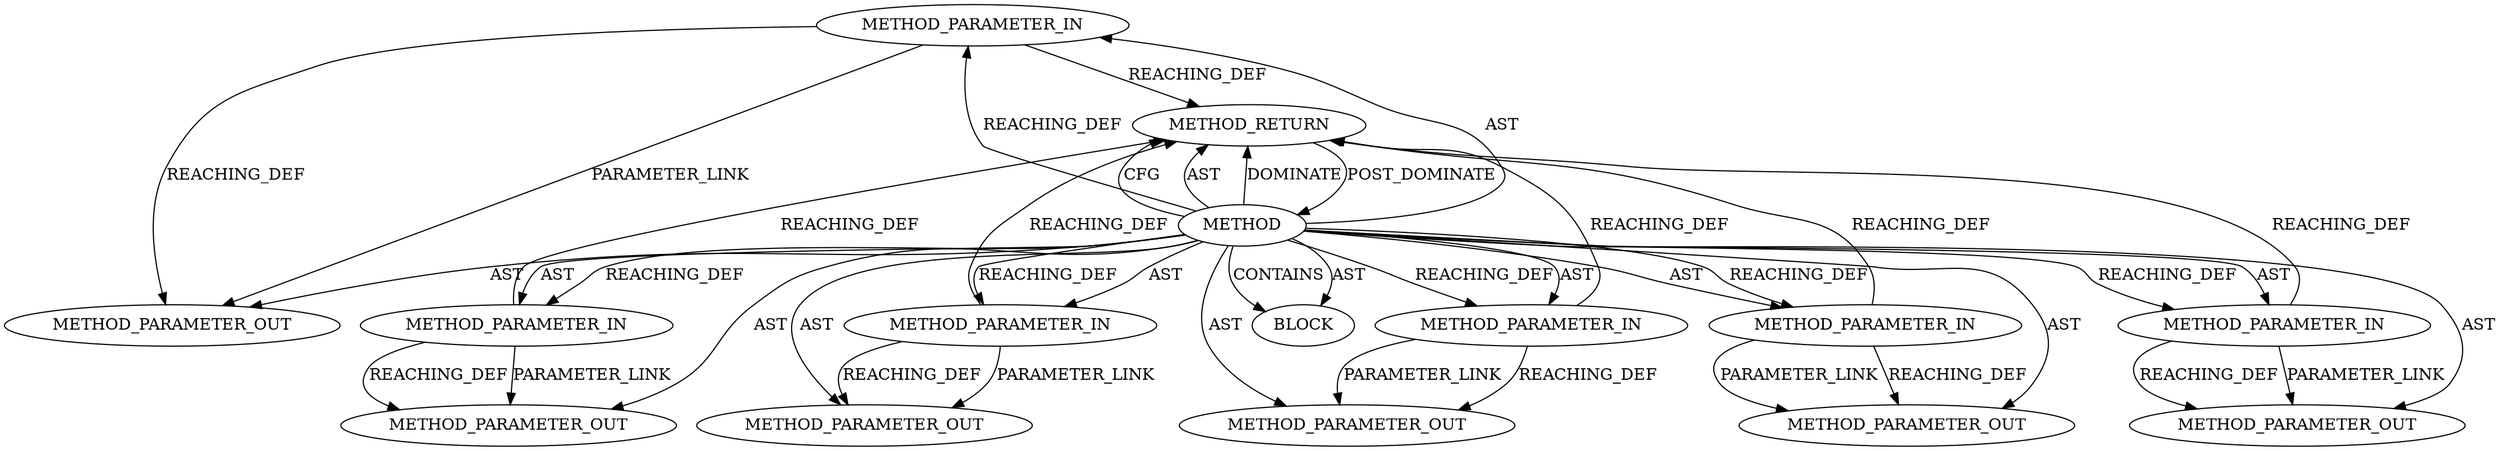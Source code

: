 digraph {
  26666 [label=METHOD_PARAMETER_IN ORDER=1 CODE="p1" IS_VARIADIC=false TYPE_FULL_NAME="ANY" EVALUATION_STRATEGY="BY_VALUE" INDEX=1 NAME="p1"]
  26672 [label=BLOCK ORDER=1 ARGUMENT_INDEX=1 CODE="<empty>" TYPE_FULL_NAME="ANY"]
  26668 [label=METHOD_PARAMETER_IN ORDER=3 CODE="p3" IS_VARIADIC=false TYPE_FULL_NAME="ANY" EVALUATION_STRATEGY="BY_VALUE" INDEX=3 NAME="p3"]
  26665 [label=METHOD AST_PARENT_TYPE="NAMESPACE_BLOCK" AST_PARENT_FULL_NAME="<global>" ORDER=0 CODE="<empty>" FULL_NAME="custom_ext_parse" IS_EXTERNAL=true FILENAME="<empty>" SIGNATURE="" NAME="custom_ext_parse"]
  26671 [label=METHOD_PARAMETER_IN ORDER=6 CODE="p6" IS_VARIADIC=false TYPE_FULL_NAME="ANY" EVALUATION_STRATEGY="BY_VALUE" INDEX=6 NAME="p6"]
  27672 [label=METHOD_PARAMETER_OUT ORDER=6 CODE="p6" IS_VARIADIC=false TYPE_FULL_NAME="ANY" EVALUATION_STRATEGY="BY_VALUE" INDEX=6 NAME="p6"]
  27668 [label=METHOD_PARAMETER_OUT ORDER=2 CODE="p2" IS_VARIADIC=false TYPE_FULL_NAME="ANY" EVALUATION_STRATEGY="BY_VALUE" INDEX=2 NAME="p2"]
  27667 [label=METHOD_PARAMETER_OUT ORDER=1 CODE="p1" IS_VARIADIC=false TYPE_FULL_NAME="ANY" EVALUATION_STRATEGY="BY_VALUE" INDEX=1 NAME="p1"]
  26670 [label=METHOD_PARAMETER_IN ORDER=5 CODE="p5" IS_VARIADIC=false TYPE_FULL_NAME="ANY" EVALUATION_STRATEGY="BY_VALUE" INDEX=5 NAME="p5"]
  27671 [label=METHOD_PARAMETER_OUT ORDER=5 CODE="p5" IS_VARIADIC=false TYPE_FULL_NAME="ANY" EVALUATION_STRATEGY="BY_VALUE" INDEX=5 NAME="p5"]
  26667 [label=METHOD_PARAMETER_IN ORDER=2 CODE="p2" IS_VARIADIC=false TYPE_FULL_NAME="ANY" EVALUATION_STRATEGY="BY_VALUE" INDEX=2 NAME="p2"]
  26669 [label=METHOD_PARAMETER_IN ORDER=4 CODE="p4" IS_VARIADIC=false TYPE_FULL_NAME="ANY" EVALUATION_STRATEGY="BY_VALUE" INDEX=4 NAME="p4"]
  26673 [label=METHOD_RETURN ORDER=2 CODE="RET" TYPE_FULL_NAME="ANY" EVALUATION_STRATEGY="BY_VALUE"]
  27670 [label=METHOD_PARAMETER_OUT ORDER=4 CODE="p4" IS_VARIADIC=false TYPE_FULL_NAME="ANY" EVALUATION_STRATEGY="BY_VALUE" INDEX=4 NAME="p4"]
  27669 [label=METHOD_PARAMETER_OUT ORDER=3 CODE="p3" IS_VARIADIC=false TYPE_FULL_NAME="ANY" EVALUATION_STRATEGY="BY_VALUE" INDEX=3 NAME="p3"]
  26668 -> 26673 [label=REACHING_DEF VARIABLE="p3"]
  26671 -> 26673 [label=REACHING_DEF VARIABLE="p6"]
  26665 -> 26667 [label=AST ]
  26665 -> 26672 [label=AST ]
  26665 -> 27669 [label=AST ]
  26665 -> 26669 [label=REACHING_DEF VARIABLE=""]
  26667 -> 27668 [label=PARAMETER_LINK ]
  26665 -> 26666 [label=REACHING_DEF VARIABLE=""]
  26669 -> 27670 [label=PARAMETER_LINK ]
  26671 -> 27672 [label=REACHING_DEF VARIABLE="p6"]
  26665 -> 26667 [label=REACHING_DEF VARIABLE=""]
  26671 -> 27672 [label=PARAMETER_LINK ]
  26666 -> 27667 [label=REACHING_DEF VARIABLE="p1"]
  26665 -> 26673 [label=CFG ]
  26668 -> 27669 [label=PARAMETER_LINK ]
  26670 -> 26673 [label=REACHING_DEF VARIABLE="p5"]
  26665 -> 27672 [label=AST ]
  26665 -> 26670 [label=AST ]
  26669 -> 27670 [label=REACHING_DEF VARIABLE="p4"]
  26665 -> 26671 [label=REACHING_DEF VARIABLE=""]
  26665 -> 26668 [label=AST ]
  26670 -> 27671 [label=REACHING_DEF VARIABLE="p5"]
  26667 -> 27668 [label=REACHING_DEF VARIABLE="p2"]
  26665 -> 27668 [label=AST ]
  26665 -> 26669 [label=AST ]
  26665 -> 26673 [label=AST ]
  26665 -> 26672 [label=CONTAINS ]
  26665 -> 26673 [label=DOMINATE ]
  26670 -> 27671 [label=PARAMETER_LINK ]
  26667 -> 26673 [label=REACHING_DEF VARIABLE="p2"]
  26673 -> 26665 [label=POST_DOMINATE ]
  26665 -> 26668 [label=REACHING_DEF VARIABLE=""]
  26666 -> 26673 [label=REACHING_DEF VARIABLE="p1"]
  26665 -> 27671 [label=AST ]
  26669 -> 26673 [label=REACHING_DEF VARIABLE="p4"]
  26668 -> 27669 [label=REACHING_DEF VARIABLE="p3"]
  26665 -> 26671 [label=AST ]
  26665 -> 27667 [label=AST ]
  26665 -> 26670 [label=REACHING_DEF VARIABLE=""]
  26666 -> 27667 [label=PARAMETER_LINK ]
  26665 -> 26666 [label=AST ]
  26665 -> 27670 [label=AST ]
}
